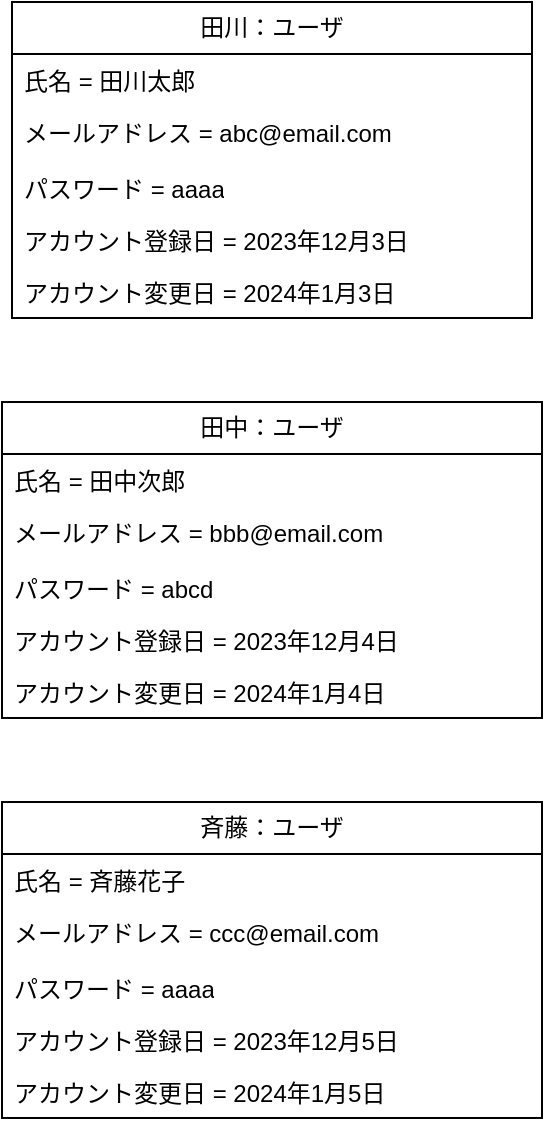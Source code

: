 <mxfile version="22.1.7" type="device">
  <diagram name="ページ1" id="Y7tMpiuUqk2Kay0Dzbap">
    <mxGraphModel dx="1006" dy="1139" grid="1" gridSize="10" guides="1" tooltips="1" connect="1" arrows="1" fold="1" page="0" pageScale="1" pageWidth="827" pageHeight="1169" math="0" shadow="0">
      <root>
        <mxCell id="0" />
        <mxCell id="1" parent="0" />
        <mxCell id="Qg7RAEVEIy1zDmkFeC45-1" value="田川：ユーザ" style="swimlane;fontStyle=0;childLayout=stackLayout;horizontal=1;startSize=26;fillColor=none;horizontalStack=0;resizeParent=1;resizeParentMax=0;resizeLast=0;collapsible=1;marginBottom=0;whiteSpace=wrap;html=1;" parent="1" vertex="1">
          <mxGeometry x="-100" y="-240" width="260" height="158" as="geometry" />
        </mxCell>
        <mxCell id="Qg7RAEVEIy1zDmkFeC45-2" value="氏名 = 田川太郎" style="text;strokeColor=none;fillColor=none;align=left;verticalAlign=top;spacingLeft=4;spacingRight=4;overflow=hidden;rotatable=0;points=[[0,0.5],[1,0.5]];portConstraint=eastwest;whiteSpace=wrap;html=1;" parent="Qg7RAEVEIy1zDmkFeC45-1" vertex="1">
          <mxGeometry y="26" width="260" height="26" as="geometry" />
        </mxCell>
        <mxCell id="Qg7RAEVEIy1zDmkFeC45-3" value="メールアドレス = abc@email.com" style="text;strokeColor=none;fillColor=none;align=left;verticalAlign=top;spacingLeft=4;spacingRight=4;overflow=hidden;rotatable=0;points=[[0,0.5],[1,0.5]];portConstraint=eastwest;whiteSpace=wrap;html=1;" parent="Qg7RAEVEIy1zDmkFeC45-1" vertex="1">
          <mxGeometry y="52" width="260" height="28" as="geometry" />
        </mxCell>
        <mxCell id="Qg7RAEVEIy1zDmkFeC45-4" value="パスワード = aaaa" style="text;strokeColor=none;fillColor=none;align=left;verticalAlign=top;spacingLeft=4;spacingRight=4;overflow=hidden;rotatable=0;points=[[0,0.5],[1,0.5]];portConstraint=eastwest;whiteSpace=wrap;html=1;" parent="Qg7RAEVEIy1zDmkFeC45-1" vertex="1">
          <mxGeometry y="80" width="260" height="26" as="geometry" />
        </mxCell>
        <mxCell id="Qg7RAEVEIy1zDmkFeC45-5" value="アカウント登録日 = 2023年12月3日" style="text;strokeColor=none;fillColor=none;align=left;verticalAlign=top;spacingLeft=4;spacingRight=4;overflow=hidden;rotatable=0;points=[[0,0.5],[1,0.5]];portConstraint=eastwest;whiteSpace=wrap;html=1;" parent="Qg7RAEVEIy1zDmkFeC45-1" vertex="1">
          <mxGeometry y="106" width="260" height="26" as="geometry" />
        </mxCell>
        <mxCell id="Qg7RAEVEIy1zDmkFeC45-6" value="アカウント変更日 = 2024年1月3日" style="text;strokeColor=none;fillColor=none;align=left;verticalAlign=top;spacingLeft=4;spacingRight=4;overflow=hidden;rotatable=0;points=[[0,0.5],[1,0.5]];portConstraint=eastwest;whiteSpace=wrap;html=1;" parent="Qg7RAEVEIy1zDmkFeC45-1" vertex="1">
          <mxGeometry y="132" width="260" height="26" as="geometry" />
        </mxCell>
        <mxCell id="Qg7RAEVEIy1zDmkFeC45-7" value="田中：ユーザ" style="swimlane;fontStyle=0;childLayout=stackLayout;horizontal=1;startSize=26;fillColor=none;horizontalStack=0;resizeParent=1;resizeParentMax=0;resizeLast=0;collapsible=1;marginBottom=0;whiteSpace=wrap;html=1;" parent="1" vertex="1">
          <mxGeometry x="-105" y="-40" width="270" height="158" as="geometry" />
        </mxCell>
        <mxCell id="Qg7RAEVEIy1zDmkFeC45-8" value="氏名 = 田中次郎" style="text;strokeColor=none;fillColor=none;align=left;verticalAlign=top;spacingLeft=4;spacingRight=4;overflow=hidden;rotatable=0;points=[[0,0.5],[1,0.5]];portConstraint=eastwest;whiteSpace=wrap;html=1;" parent="Qg7RAEVEIy1zDmkFeC45-7" vertex="1">
          <mxGeometry y="26" width="270" height="26" as="geometry" />
        </mxCell>
        <mxCell id="Qg7RAEVEIy1zDmkFeC45-9" value="メールアドレス = bbb@email.com" style="text;strokeColor=none;fillColor=none;align=left;verticalAlign=top;spacingLeft=4;spacingRight=4;overflow=hidden;rotatable=0;points=[[0,0.5],[1,0.5]];portConstraint=eastwest;whiteSpace=wrap;html=1;" parent="Qg7RAEVEIy1zDmkFeC45-7" vertex="1">
          <mxGeometry y="52" width="270" height="28" as="geometry" />
        </mxCell>
        <mxCell id="Qg7RAEVEIy1zDmkFeC45-10" value="パスワード = abcd" style="text;strokeColor=none;fillColor=none;align=left;verticalAlign=top;spacingLeft=4;spacingRight=4;overflow=hidden;rotatable=0;points=[[0,0.5],[1,0.5]];portConstraint=eastwest;whiteSpace=wrap;html=1;" parent="Qg7RAEVEIy1zDmkFeC45-7" vertex="1">
          <mxGeometry y="80" width="270" height="26" as="geometry" />
        </mxCell>
        <mxCell id="Qg7RAEVEIy1zDmkFeC45-11" value="アカウント登録日 = 2023年12月4日" style="text;strokeColor=none;fillColor=none;align=left;verticalAlign=top;spacingLeft=4;spacingRight=4;overflow=hidden;rotatable=0;points=[[0,0.5],[1,0.5]];portConstraint=eastwest;whiteSpace=wrap;html=1;" parent="Qg7RAEVEIy1zDmkFeC45-7" vertex="1">
          <mxGeometry y="106" width="270" height="26" as="geometry" />
        </mxCell>
        <mxCell id="Qg7RAEVEIy1zDmkFeC45-12" value="アカウント変更日 = 2024年1月4日" style="text;strokeColor=none;fillColor=none;align=left;verticalAlign=top;spacingLeft=4;spacingRight=4;overflow=hidden;rotatable=0;points=[[0,0.5],[1,0.5]];portConstraint=eastwest;whiteSpace=wrap;html=1;" parent="Qg7RAEVEIy1zDmkFeC45-7" vertex="1">
          <mxGeometry y="132" width="270" height="26" as="geometry" />
        </mxCell>
        <mxCell id="Qg7RAEVEIy1zDmkFeC45-13" value="斉藤：ユーザ" style="swimlane;fontStyle=0;childLayout=stackLayout;horizontal=1;startSize=26;fillColor=none;horizontalStack=0;resizeParent=1;resizeParentMax=0;resizeLast=0;collapsible=1;marginBottom=0;whiteSpace=wrap;html=1;" parent="1" vertex="1">
          <mxGeometry x="-105" y="160" width="270" height="158" as="geometry" />
        </mxCell>
        <mxCell id="Qg7RAEVEIy1zDmkFeC45-14" value="氏名 = 斉藤花子" style="text;strokeColor=none;fillColor=none;align=left;verticalAlign=top;spacingLeft=4;spacingRight=4;overflow=hidden;rotatable=0;points=[[0,0.5],[1,0.5]];portConstraint=eastwest;whiteSpace=wrap;html=1;" parent="Qg7RAEVEIy1zDmkFeC45-13" vertex="1">
          <mxGeometry y="26" width="270" height="26" as="geometry" />
        </mxCell>
        <mxCell id="Qg7RAEVEIy1zDmkFeC45-15" value="メールアドレス = ccc@email.com" style="text;strokeColor=none;fillColor=none;align=left;verticalAlign=top;spacingLeft=4;spacingRight=4;overflow=hidden;rotatable=0;points=[[0,0.5],[1,0.5]];portConstraint=eastwest;whiteSpace=wrap;html=1;" parent="Qg7RAEVEIy1zDmkFeC45-13" vertex="1">
          <mxGeometry y="52" width="270" height="28" as="geometry" />
        </mxCell>
        <mxCell id="Qg7RAEVEIy1zDmkFeC45-16" value="パスワード = aaaa" style="text;strokeColor=none;fillColor=none;align=left;verticalAlign=top;spacingLeft=4;spacingRight=4;overflow=hidden;rotatable=0;points=[[0,0.5],[1,0.5]];portConstraint=eastwest;whiteSpace=wrap;html=1;" parent="Qg7RAEVEIy1zDmkFeC45-13" vertex="1">
          <mxGeometry y="80" width="270" height="26" as="geometry" />
        </mxCell>
        <mxCell id="Qg7RAEVEIy1zDmkFeC45-17" value="アカウント登録日 = 2023年12月5日" style="text;strokeColor=none;fillColor=none;align=left;verticalAlign=top;spacingLeft=4;spacingRight=4;overflow=hidden;rotatable=0;points=[[0,0.5],[1,0.5]];portConstraint=eastwest;whiteSpace=wrap;html=1;" parent="Qg7RAEVEIy1zDmkFeC45-13" vertex="1">
          <mxGeometry y="106" width="270" height="26" as="geometry" />
        </mxCell>
        <mxCell id="Qg7RAEVEIy1zDmkFeC45-18" value="アカウント変更日 = 2024年1月5日" style="text;strokeColor=none;fillColor=none;align=left;verticalAlign=top;spacingLeft=4;spacingRight=4;overflow=hidden;rotatable=0;points=[[0,0.5],[1,0.5]];portConstraint=eastwest;whiteSpace=wrap;html=1;" parent="Qg7RAEVEIy1zDmkFeC45-13" vertex="1">
          <mxGeometry y="132" width="270" height="26" as="geometry" />
        </mxCell>
      </root>
    </mxGraphModel>
  </diagram>
</mxfile>
